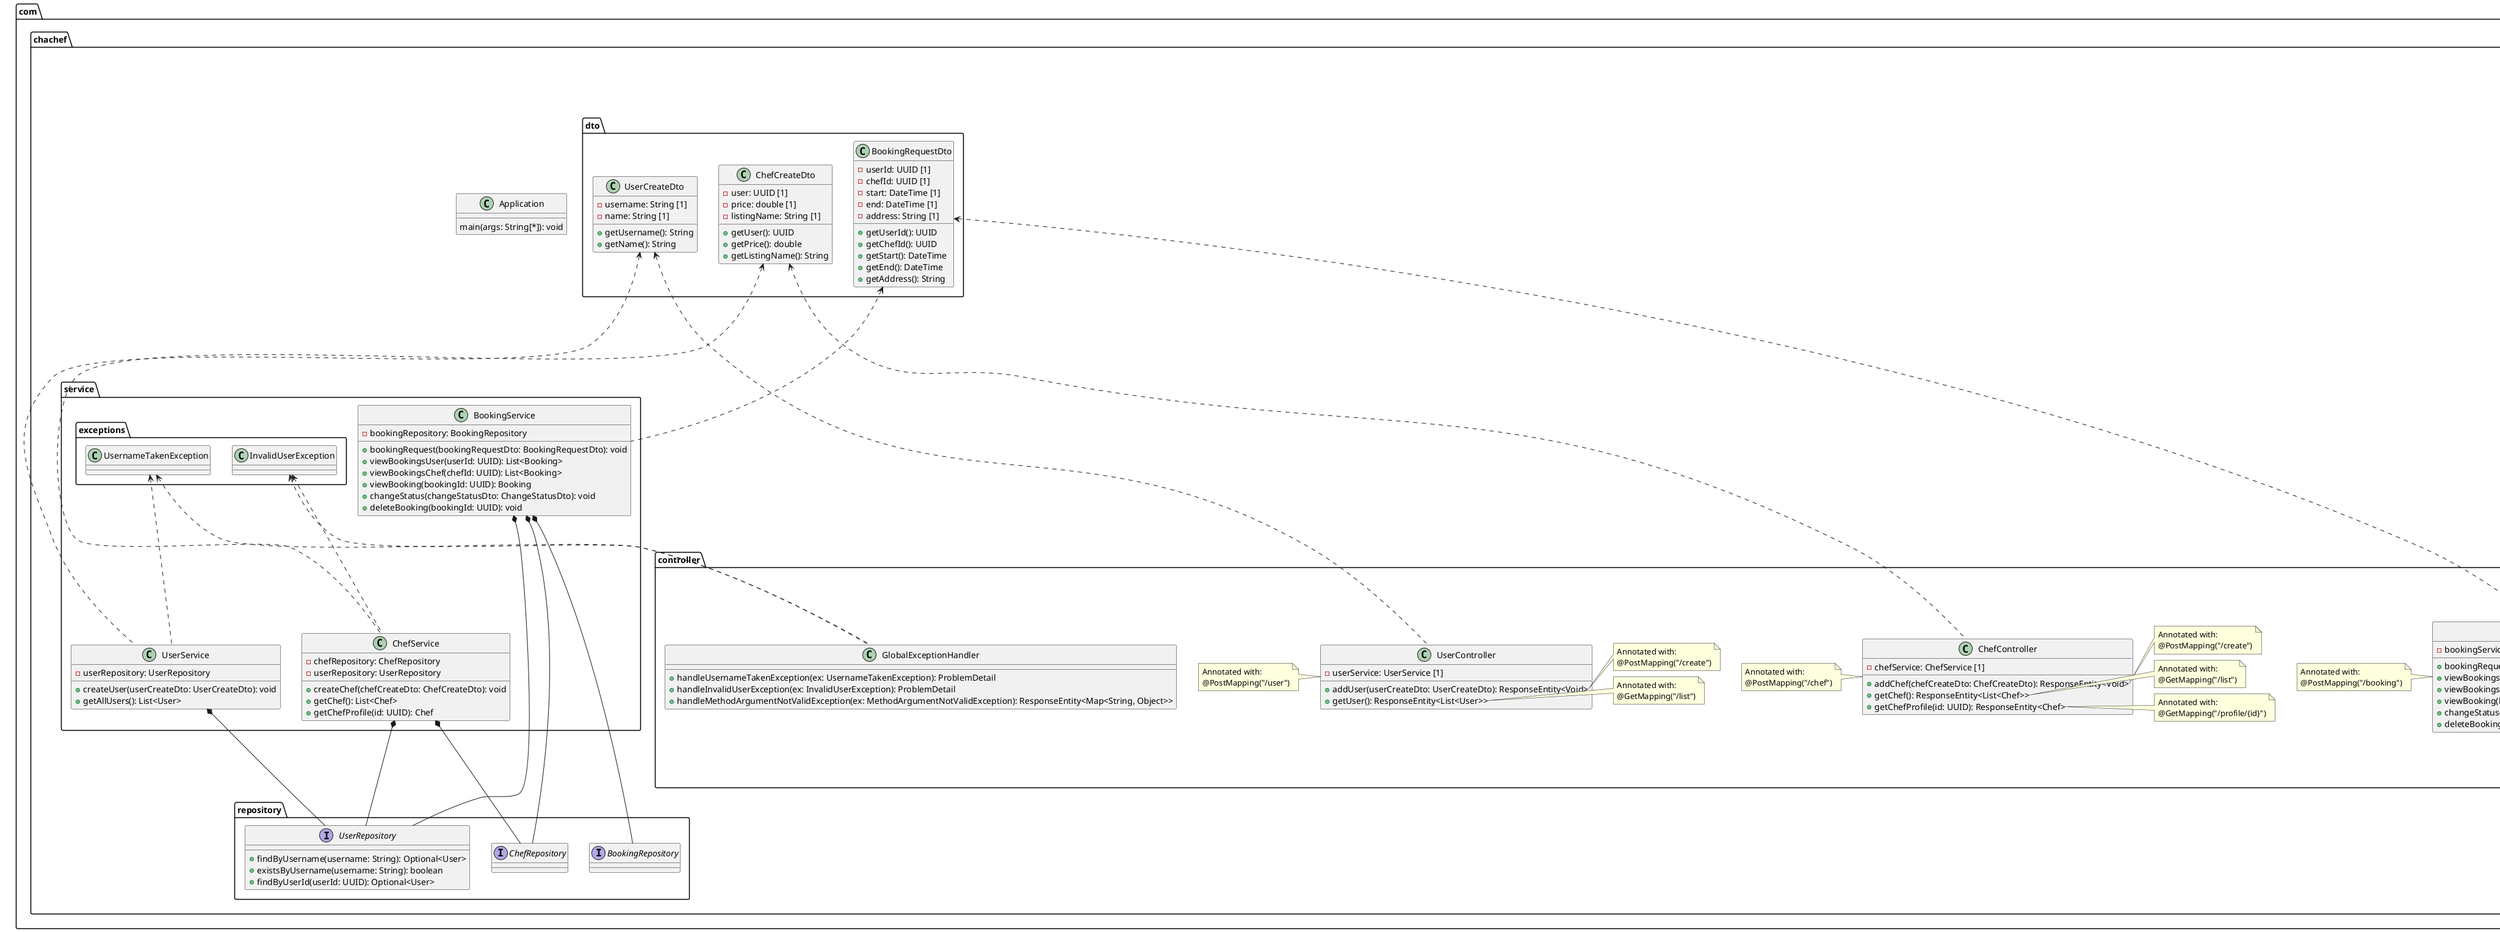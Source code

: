 @startuml
'https://plantuml.com/class-diagram

package com.chachef {
    package entity {
        class User {
            - userId: UUID [1]
            - username: String [1]
            - name: String [1]

            + getUserId(): UUID
            + getUsername(): String
            + setUsername(username: String): void
            + getName(): String
            + setName(name: String): void
        }

        class Chef {
            - chefId: UUID [1]
            - user: User [1]
            - price: double [1]
            - displayName: String [1]

            + getChefId(): UUID
            + getUser(): User
            + setUser(user: User): void
            + getPrice(): double
            + setPrice(price: double): void
            + getDisplayName(): String
            + setDisplayName(displayName: String): void
        }

        class Booking {
            - bookingId: UUID [1]
            - user: User [1]
            - chef: Chef [1]
            - start: DateTime [1]
            - end: DateTime [1]
            - address: String [1]
            - status: String [1]

            + getBookingId(): UUID
            + getUser(): User
            + setUser(user: User): void
            + getChef(): Chef
            + setChef(Chef: Chef): void
            + getStart(): DateTime
            + setStart(start: DateTime): void
            + getEnd(): DateTime
            + setEnd(end: DateTime): void
            + getAddress(): String
            + setAddress(address: String): void
            + getStatus(): String
            + setStatus(status: String): void
        }

        Chef *.. User
        Booking *.. User
        Booking *.. Chef
    }

    package repository {
        interface ChefRepository {

        }

        interface UserRepository {
            + findByUsername(username: String): Optional<User>
            + existsByUsername(username: String): boolean
            + findByUserId(userId: UUID): Optional<User>
        }

        interface BookingRepository {

        }
    }

    package controller {
        class ChefController {
            - chefService: ChefService [1]

            + addChef(chefCreateDto: ChefCreateDto): ResponseEntity<Void>
            + getChef(): ResponseEntity<List<Chef>>
            + getChefProfile(id: UUID): ResponseEntity<Chef>
        }

        note right of ChefController::addChef
          Annotated with:
          @PostMapping("/create")
        end note

        note right of ChefController::getChef
          Annotated with:
          @GetMapping("/list")
        end note

        note right of ChefController::getChefProfile
          Annotated with:
          @GetMapping("/profile/{id}")
        end note

        note left of ChefController
          Annotated with:
          @PostMapping("/chef")
        end note

        class UserController {
            - userService: UserService [1]

            + addUser(userCreateDto: UserCreateDto): ResponseEntity<Void>
            + getUser(): ResponseEntity<List<User>>
        }

        note right of UserController::addUser
          Annotated with:
          @PostMapping("/create")
        end note

        note right of UserController::getUser
          Annotated with:
          @GetMapping("/list")
        end note

        note left of UserController
          Annotated with:
          @PostMapping("/user")
        end note

        class BookingController {
            - bookingService: BookingService [1]

            + bookingRequest(bookingRequestDto: BookingRequestDto): ResponseEntity<Void>
            + viewBookingsUser(userId: UUID): ResponseEntity<List<Booking>>
            + viewBookingsChef(chefId: UUID): ResponseEntity<List<Booking>>
            + viewBooking(bookingId: UUID): ResponseEntity<Booking>
            + changeStatus(changeStatusDto: ChangeStatusDto): ResponseEntity<Void>
            + deleteBooking(bookingId: UUID): ResponseEntity<Void>
        }

        note right of BookingController::bookingRequest
          Annotated with:
          @PostMapping("/create")
        end note

        note right of BookingController::viewBookingsUser
          Annotated with:
          @GetMapping("/list/user/{userId}")
        end note

        note right of BookingController::viewBookingsChef
          Annotated with:
          @GetMapping("/list/chef/{chefId}")
        end note

        note right of BookingController::viewBooking
          Annotated with:
          @GetMapping("/list/chef/{bookingId}")
        end note

        note right of BookingController::changeStatus
          Annotated with:
          @PutMapping("/update-status")
        end note

        note right of BookingController::deleteBooking
          Annotated with:
          @DeleteMapping("/delete")
        end note

        note left of BookingController
          Annotated with:
          @PostMapping("/booking")
        end note

        class GlobalExceptionHandler {
            + handleUsernameTakenException(ex: UsernameTakenException): ProblemDetail
            + handleInvalidUserException(ex: InvalidUserException): ProblemDetail
            + handleMethodArgumentNotValidException(ex: MethodArgumentNotValidException): ResponseEntity<Map<String, Object>>
        }

    }

    package dto {
        class ChefCreateDto {
            - user: UUID [1]
            - price: double [1]
            - listingName: String [1]

            + getUser(): UUID
            + getPrice(): double
            + getListingName(): String
        }

        class UserCreateDto {
            - username: String [1]
            - name: String [1]

            + getUsername(): String
            + getName(): String
        }

        class BookingRequestDto {
            - userId: UUID [1]
            - chefId: UUID [1]
            - start: DateTime [1]
            - end: DateTime [1]
            - address: String [1]

            + getUserId(): UUID
            + getChefId(): UUID
            + getStart(): DateTime
            + getEnd(): DateTime
            + getAddress(): String
        }
    }

    package service {
        package exceptions {
            class InvalidUserException {}

            class UsernameTakenException {}
        }

        class ChefService {
            - chefRepository: ChefRepository
            - userRepository: UserRepository

            + createChef(chefCreateDto: ChefCreateDto): void
            + getChef(): List<Chef>
            + getChefProfile(id: UUID): Chef
        }

        class UserService {
            - userRepository: UserRepository

            + createUser(userCreateDto: UserCreateDto): void
            + getAllUsers(): List<User>
        }

        class BookingService {
            - bookingRepository: BookingRepository

            + bookingRequest(bookingRequestDto: BookingRequestDto): void
            + viewBookingsUser(userId: UUID): List<Booking>
            + viewBookingsChef(chefId: UUID): List<Booking>
            + viewBooking(bookingId: UUID): Booking
            + changeStatus(changeStatusDto: ChangeStatusDto): void
            + deleteBooking(bookingId: UUID): void
        }
    }

    class Application {
        main(args: String[*]): void
    }

    ChefCreateDto <.. ChefController
    ChefCreateDto <.. ChefService
    UserCreateDto <.. UserController
    UserCreateDto <.. UserService
    BookingRequestDto <.. BookingController
    BookingRequestDto <.. BookingService

    ChefService *-- ChefRepository
    ChefService *-- UserRepository
    UserService *-- UserRepository
    BookingService *-- BookingRepository
    BookingService *-- ChefRepository
    BookingService *-- UserRepository

    InvalidUserException <.. ChefService
    UsernameTakenException <.. UserService
    InvalidUserException <.. GlobalExceptionHandler
    UsernameTakenException <.. GlobalExceptionHandler


}

@enduml
